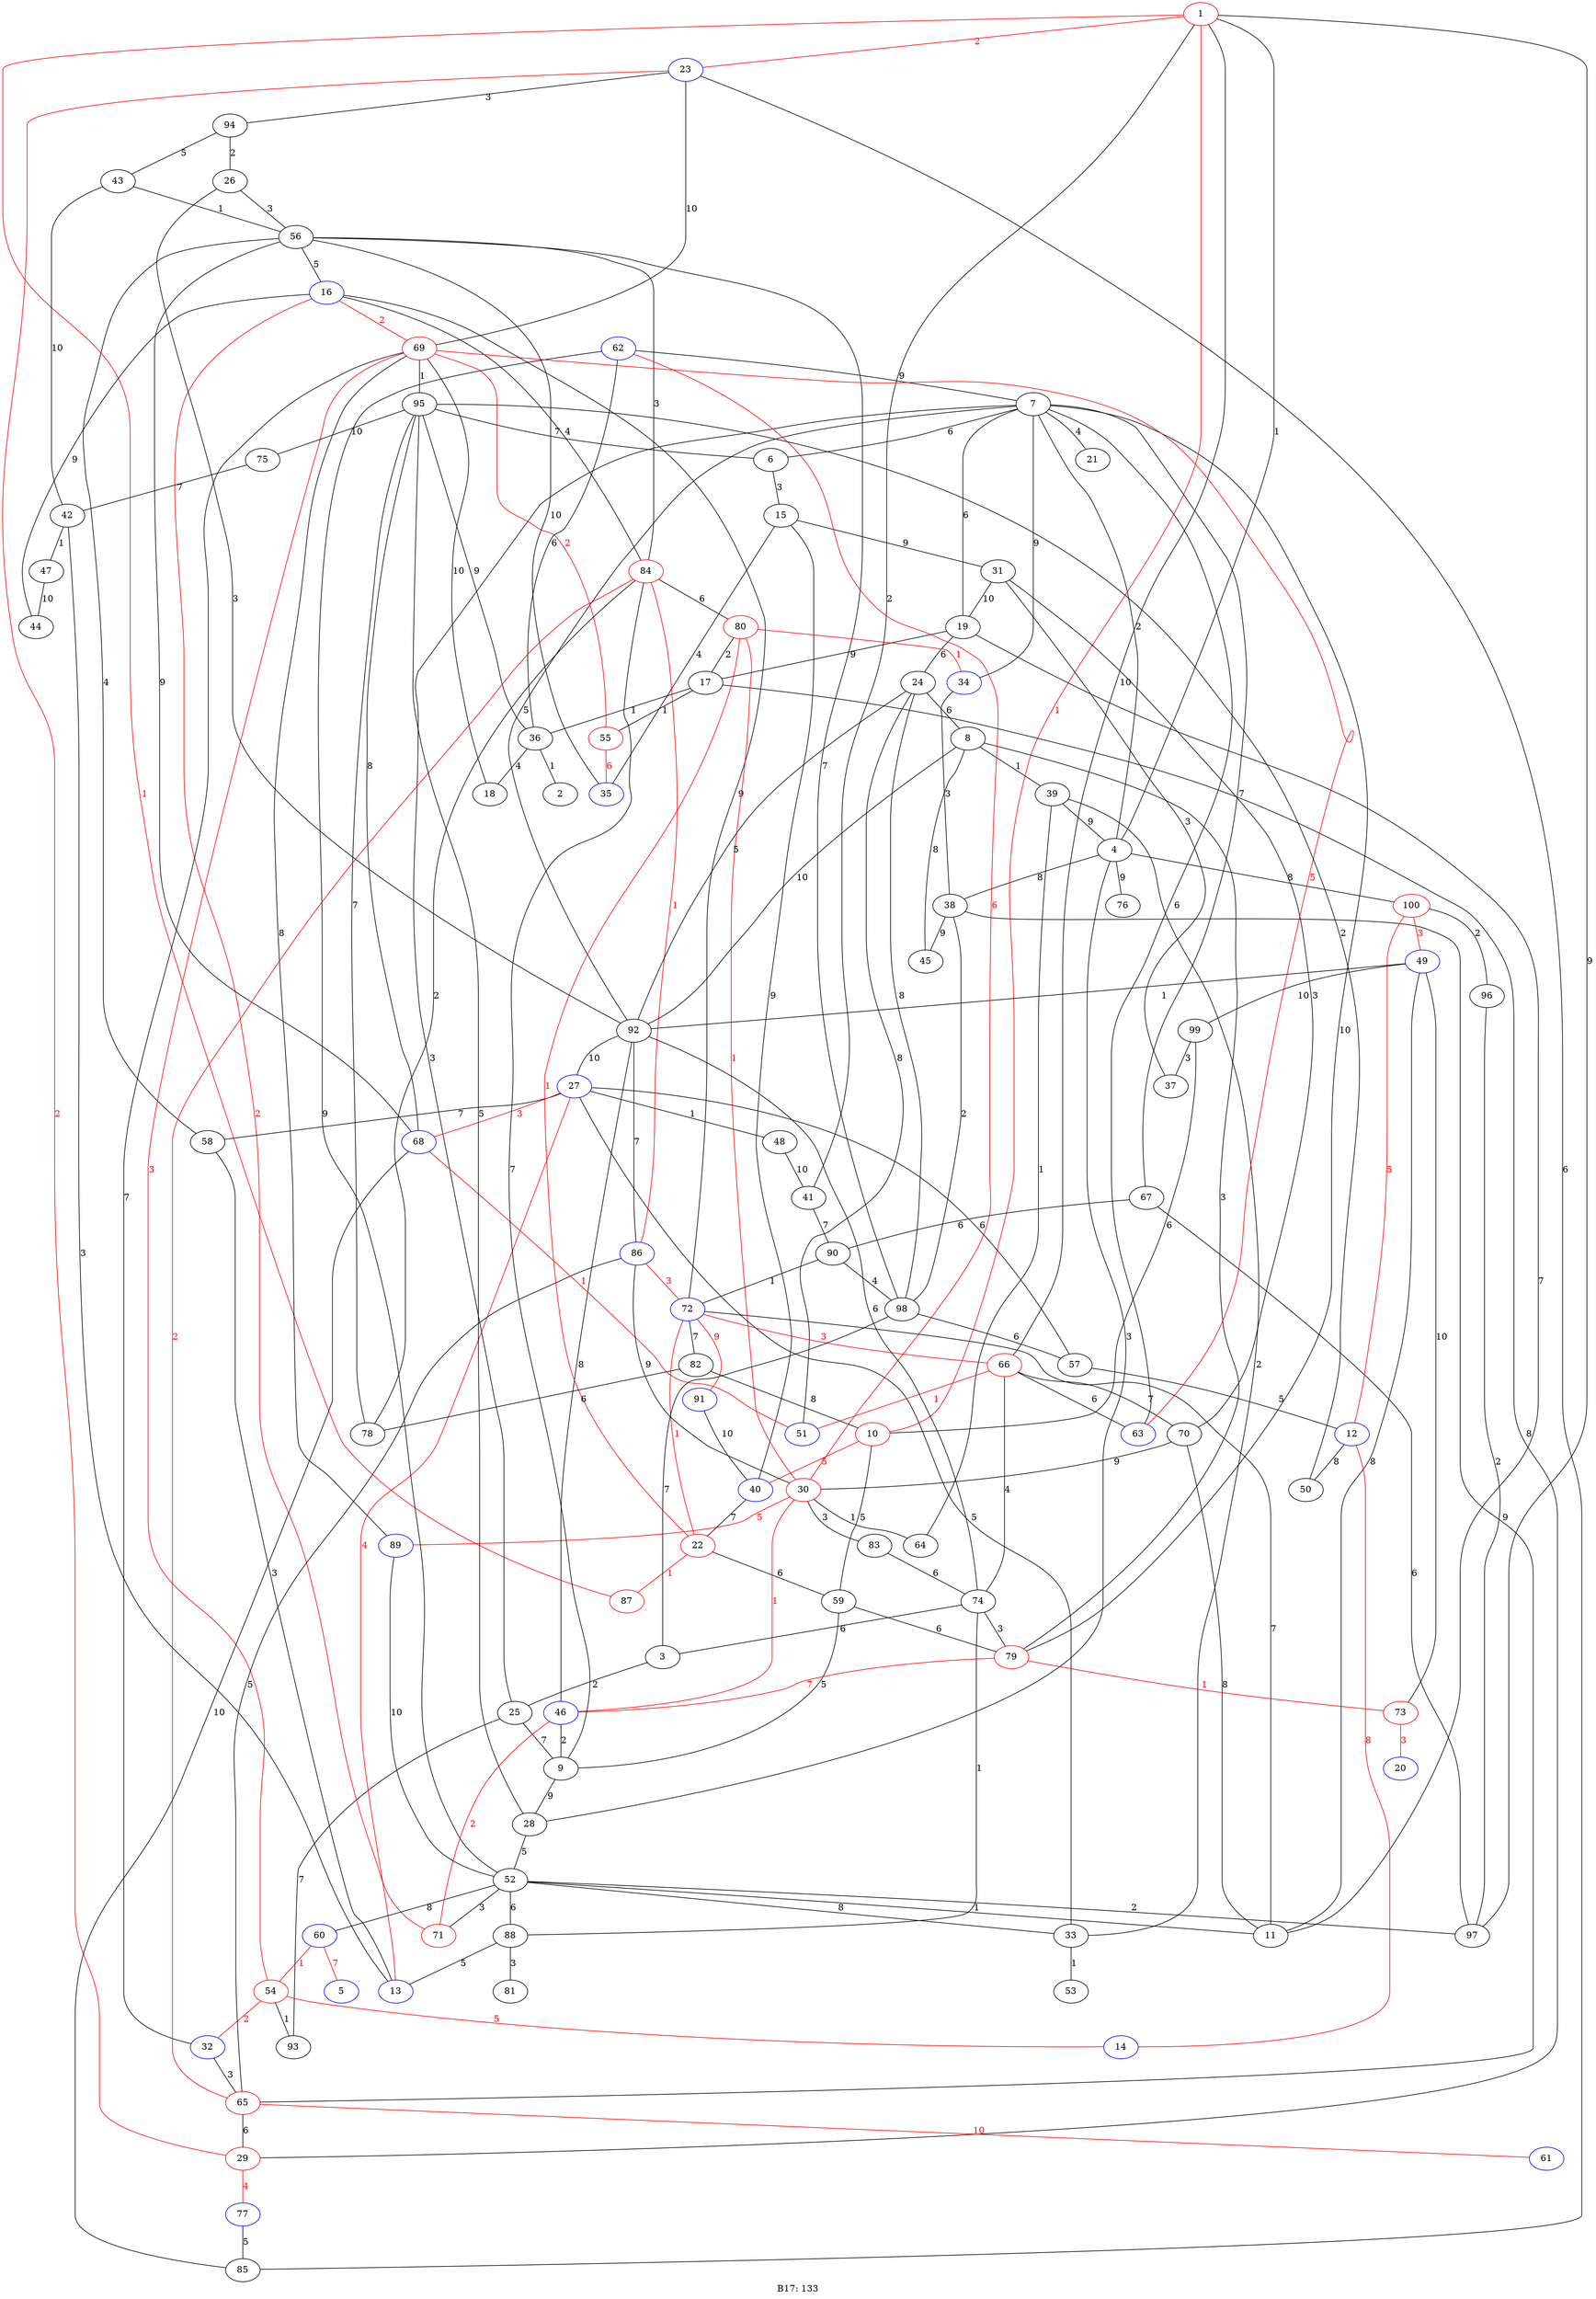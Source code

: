 strict graph G {
  label="B17: 133";
  1 [ color="red" ];
  2 [ ];
  3 [ ];
  4 [ ];
  5 [ color="blue" ];
  6 [ ];
  7 [ ];
  8 [ ];
  9 [ ];
  10 [ color="red" ];
  11 [ ];
  12 [ color="blue" ];
  13 [ color="blue" ];
  14 [ color="blue" ];
  15 [ ];
  16 [ color="blue" ];
  17 [ ];
  18 [ ];
  19 [ ];
  20 [ color="blue" ];
  21 [ ];
  22 [ color="red" ];
  23 [ color="blue" ];
  24 [ ];
  25 [ ];
  26 [ ];
  27 [ color="blue" ];
  28 [ ];
  29 [ color="red" ];
  30 [ color="red" ];
  31 [ ];
  32 [ color="blue" ];
  33 [ ];
  34 [ color="blue" ];
  35 [ color="blue" ];
  36 [ ];
  37 [ ];
  38 [ ];
  39 [ ];
  40 [ color="blue" ];
  41 [ ];
  42 [ ];
  43 [ ];
  44 [ ];
  45 [ ];
  46 [ color="blue" ];
  47 [ ];
  48 [ ];
  49 [ color="blue" ];
  50 [ ];
  51 [ color="blue" ];
  52 [ ];
  53 [ ];
  54 [ color="red" ];
  55 [ color="red" ];
  56 [ ];
  57 [ ];
  58 [ ];
  59 [ ];
  60 [ color="blue" ];
  61 [ color="blue" ];
  62 [ color="blue" ];
  63 [ color="blue" ];
  64 [ ];
  65 [ color="red" ];
  66 [ color="red" ];
  67 [ ];
  68 [ color="blue" ];
  69 [ color="red" ];
  70 [ ];
  71 [ color="red" ];
  72 [ color="blue" ];
  73 [ color="red" ];
  74 [ ];
  75 [ ];
  76 [ ];
  77 [ color="blue" ];
  78 [ ];
  79 [ color="red" ];
  80 [ color="red" ];
  81 [ ];
  82 [ ];
  83 [ ];
  84 [ color="red" ];
  85 [ ];
  86 [ color="blue" ];
  87 [ color="red" ];
  88 [ ];
  89 [ color="blue" ];
  90 [ ];
  91 [ color="blue" ];
  92 [ ];
  93 [ ];
  94 [ ];
  95 [ ];
  96 [ ];
  97 [ ];
  98 [ ];
  99 [ ];
  100 [ color="red" ];
  1 -- 23 [ color="red" fontcolor="red" label="2" ];
  1 -- 41 [ label="2" ];
  1 -- 66 [ label="10" ];
  1 -- 87 [ color="red" fontcolor="red" label="1" ];
  3 -- 25 [ label="2" ];
  4 -- 1 [ label="1" ];
  4 -- 28 [ label="3" ];
  4 -- 38 [ label="8" ];
  4 -- 76 [ label="9" ];
  4 -- 100 [ label="8" ];
  6 -- 15 [ label="3" ];
  7 -- 4 [ label="2" ];
  7 -- 6 [ label="6" ];
  7 -- 19 [ label="6" ];
  7 -- 21 [ label="4" ];
  7 -- 25 [ label="3" ];
  7 -- 34 [ label="9" ];
  7 -- 63 [ label="6" ];
  7 -- 67 [ label="7" ];
  7 -- 79 [ label="10" ];
  7 -- 92 [ label="5" ];
  8 -- 39 [ label="1" ];
  8 -- 79 [ label="3" ];
  9 -- 28 [ label="9" ];
  10 -- 1 [ color="red" fontcolor="red" label="1" ];
  10 -- 40 [ color="red" fontcolor="red" label="5" ];
  10 -- 59 [ label="5" ];
  11 -- 19 [ label="7" ];
  11 -- 49 [ label="8" ];
  12 -- 14 [ color="red" fontcolor="red" label="8" ];
  12 -- 50 [ label="8" ];
  15 -- 31 [ label="9" ];
  15 -- 35 [ label="4" ];
  16 -- 44 [ label="9" ];
  16 -- 69 [ color="red" fontcolor="red" label="2" ];
  16 -- 71 [ color="red" fontcolor="red" label="2" ];
  16 -- 84 [ label="4" ];
  17 -- 29 [ label="8" ];
  17 -- 36 [ label="1" ];
  17 -- 55 [ label="1" ];
  18 -- 69 [ label="10" ];
  19 -- 17 [ label="9" ];
  19 -- 24 [ label="6" ];
  22 -- 59 [ label="6" ];
  22 -- 87 [ color="red" fontcolor="red" label="1" ];
  23 -- 29 [ color="red" fontcolor="red" label="2" ];
  23 -- 85 [ label="6" ];
  23 -- 94 [ label="3" ];
  24 -- 8 [ label="6" ];
  24 -- 51 [ label="8" ];
  24 -- 98 [ label="8" ];
  25 -- 9 [ label="7" ];
  25 -- 93 [ label="7" ];
  26 -- 56 [ label="3" ];
  27 -- 13 [ color="red" fontcolor="red" label="4" ];
  27 -- 33 [ label="5" ];
  27 -- 48 [ label="1" ];
  27 -- 57 [ label="6" ];
  27 -- 58 [ label="7" ];
  27 -- 68 [ color="red" fontcolor="red" label="3" ];
  28 -- 52 [ label="5" ];
  29 -- 77 [ color="red" fontcolor="red" label="4" ];
  30 -- 46 [ color="red" fontcolor="red" label="1" ];
  30 -- 64 [ label="1" ];
  30 -- 83 [ label="3" ];
  30 -- 89 [ color="red" fontcolor="red" label="5" ];
  31 -- 19 [ label="10" ];
  31 -- 70 [ label="3" ];
  32 -- 65 [ label="3" ];
  32 -- 69 [ label="7" ];
  33 -- 53 [ label="1" ];
  34 -- 38 [ label="3" ];
  36 -- 2 [ label="1" ];
  36 -- 18 [ label="4" ];
  36 -- 95 [ label="9" ];
  37 -- 31 [ label="3" ];
  38 -- 45 [ label="9" ];
  38 -- 65 [ label="9" ];
  38 -- 98 [ label="2" ];
  39 -- 4 [ label="9" ];
  39 -- 33 [ label="2" ];
  39 -- 64 [ label="1" ];
  40 -- 15 [ label="9" ];
  40 -- 22 [ label="7" ];
  41 -- 90 [ label="7" ];
  42 -- 13 [ label="3" ];
  42 -- 47 [ label="1" ];
  43 -- 42 [ label="10" ];
  43 -- 56 [ label="1" ];
  45 -- 8 [ label="8" ];
  46 -- 9 [ label="2" ];
  46 -- 92 [ label="8" ];
  47 -- 44 [ label="10" ];
  48 -- 41 [ label="10" ];
  49 -- 73 [ label="10" ];
  49 -- 92 [ label="1" ];
  49 -- 99 [ label="10" ];
  52 -- 11 [ label="1" ];
  52 -- 33 [ label="8" ];
  52 -- 60 [ label="8" ];
  52 -- 71 [ label="3" ];
  52 -- 88 [ label="6" ];
  52 -- 97 [ label="2" ];
  54 -- 14 [ color="red" fontcolor="red" label="5" ];
  54 -- 32 [ color="red" fontcolor="red" label="2" ];
  54 -- 69 [ color="red" fontcolor="red" label="3" ];
  54 -- 93 [ label="1" ];
  55 -- 35 [ color="red" fontcolor="red" label="6" ];
  55 -- 69 [ color="red" fontcolor="red" label="2" ];
  56 -- 16 [ label="5" ];
  56 -- 35 [ label="10" ];
  56 -- 84 [ label="3" ];
  56 -- 98 [ label="7" ];
  57 -- 12 [ label="5" ];
  58 -- 13 [ label="3" ];
  58 -- 56 [ label="4" ];
  59 -- 9 [ label="5" ];
  59 -- 79 [ label="6" ];
  60 -- 5 [ color="red" fontcolor="red" label="7" ];
  60 -- 54 [ color="red" fontcolor="red" label="1" ];
  62 -- 7 [ label="9" ];
  62 -- 30 [ color="red" fontcolor="red" label="6" ];
  62 -- 36 [ label="6" ];
  62 -- 52 [ label="9" ];
  65 -- 29 [ label="6" ];
  65 -- 61 [ color="red" fontcolor="red" label="10" ];
  65 -- 86 [ label="5" ];
  66 -- 51 [ color="red" fontcolor="red" label="1" ];
  66 -- 63 [ label="6" ];
  66 -- 70 [ label="7" ];
  66 -- 74 [ label="4" ];
  67 -- 90 [ label="6" ];
  67 -- 97 [ label="6" ];
  68 -- 51 [ color="red" fontcolor="red" label="1" ];
  68 -- 56 [ label="9" ];
  68 -- 85 [ label="10" ];
  68 -- 95 [ label="8" ];
  69 -- 23 [ label="10" ];
  69 -- 63 [ color="red" fontcolor="red" label="5" ];
  69 -- 89 [ label="8" ];
  69 -- 95 [ label="1" ];
  70 -- 11 [ label="8" ];
  70 -- 30 [ label="9" ];
  71 -- 46 [ color="red" fontcolor="red" label="2" ];
  72 -- 11 [ label="7" ];
  72 -- 16 [ label="9" ];
  72 -- 22 [ color="red" fontcolor="red" label="1" ];
  72 -- 66 [ color="red" fontcolor="red" label="3" ];
  72 -- 82 [ label="7" ];
  72 -- 91 [ color="red" fontcolor="red" label="9" ];
  73 -- 20 [ color="red" fontcolor="red" label="3" ];
  74 -- 3 [ label="6" ];
  74 -- 79 [ label="3" ];
  74 -- 88 [ label="1" ];
  75 -- 42 [ label="7" ];
  77 -- 85 [ label="5" ];
  78 -- 95 [ label="7" ];
  79 -- 46 [ color="red" fontcolor="red" label="7" ];
  79 -- 73 [ color="red" fontcolor="red" label="1" ];
  80 -- 17 [ label="2" ];
  80 -- 22 [ color="red" fontcolor="red" label="1" ];
  80 -- 30 [ color="red" fontcolor="red" label="1" ];
  80 -- 34 [ color="red" fontcolor="red" label="1" ];
  82 -- 10 [ label="8" ];
  82 -- 78 [ label="6" ];
  83 -- 74 [ label="6" ];
  84 -- 9 [ label="7" ];
  84 -- 65 [ color="red" fontcolor="red" label="2" ];
  84 -- 78 [ label="2" ];
  84 -- 80 [ label="6" ];
  84 -- 86 [ color="red" fontcolor="red" label="1" ];
  86 -- 30 [ label="9" ];
  86 -- 72 [ color="red" fontcolor="red" label="3" ];
  88 -- 13 [ label="5" ];
  88 -- 81 [ label="3" ];
  89 -- 52 [ label="10" ];
  90 -- 72 [ label="1" ];
  90 -- 98 [ label="4" ];
  91 -- 40 [ label="10" ];
  92 -- 8 [ label="10" ];
  92 -- 24 [ label="5" ];
  92 -- 26 [ label="3" ];
  92 -- 27 [ label="10" ];
  92 -- 74 [ label="6" ];
  92 -- 86 [ label="7" ];
  94 -- 26 [ label="2" ];
  94 -- 43 [ label="5" ];
  95 -- 6 [ label="7" ];
  95 -- 28 [ label="5" ];
  95 -- 50 [ label="2" ];
  95 -- 75 [ label="10" ];
  96 -- 97 [ label="2" ];
  97 -- 1 [ label="9" ];
  98 -- 3 [ label="7" ];
  98 -- 57 [ label="6" ];
  99 -- 10 [ label="6" ];
  99 -- 37 [ label="3" ];
  100 -- 12 [ color="red" fontcolor="red" label="5" ];
  100 -- 49 [ color="red" fontcolor="red" label="3" ];
  100 -- 96 [ label="2" ];
}
